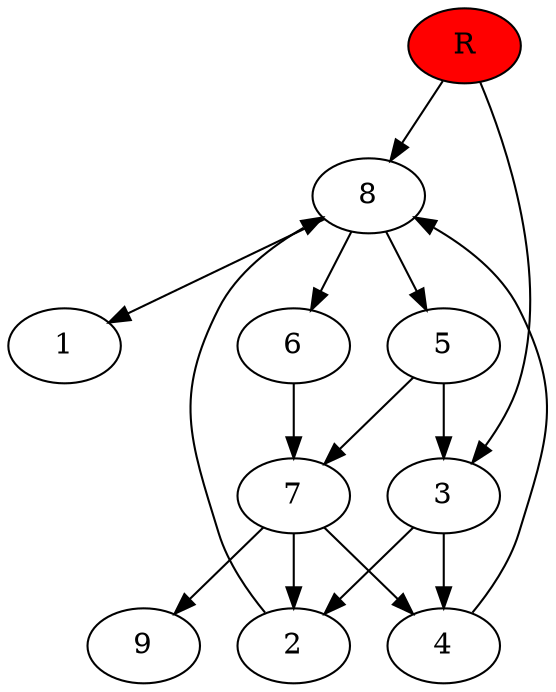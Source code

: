 digraph prb45970 {
	1
	2
	3
	4
	5
	6
	7
	8
	R [fillcolor="#ff0000" style=filled]
	2 -> 8
	3 -> 2
	3 -> 4
	4 -> 8
	5 -> 3
	5 -> 7
	6 -> 7
	7 -> 2
	7 -> 4
	7 -> 9
	8 -> 1
	8 -> 5
	8 -> 6
	R -> 3
	R -> 8
}
